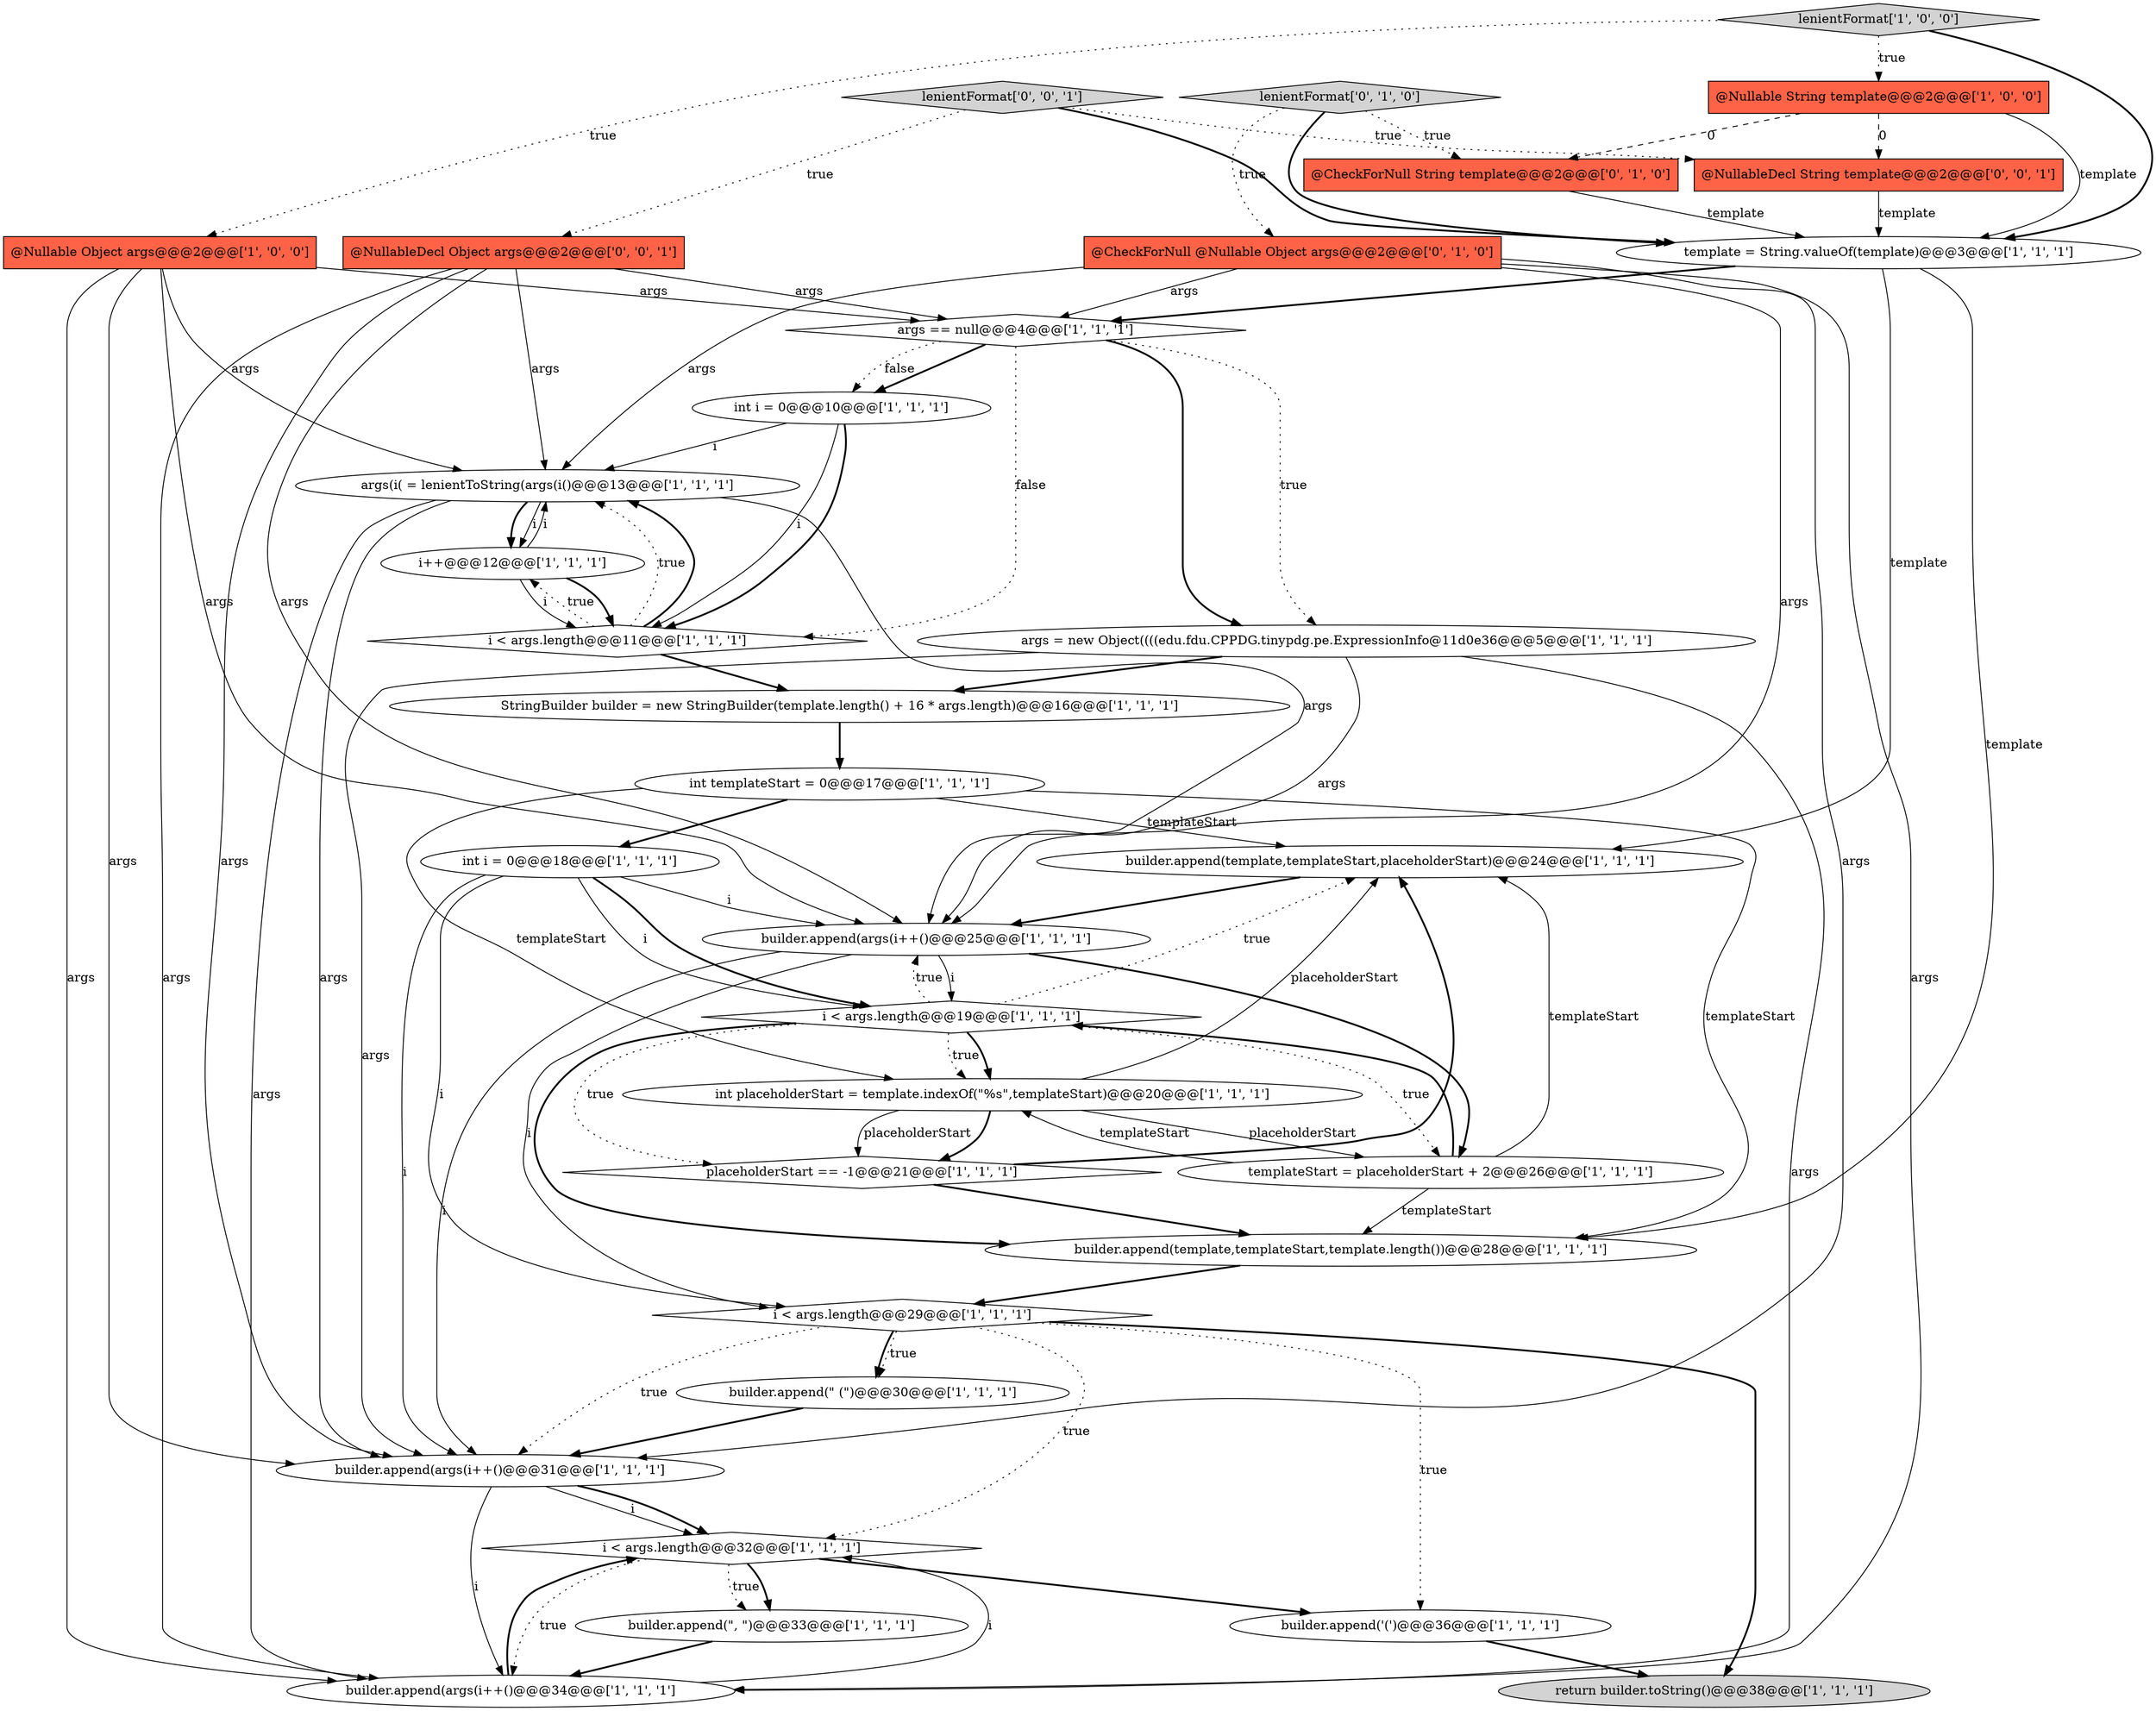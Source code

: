 digraph {
2 [style = filled, label = "builder.append(template,templateStart,placeholderStart)@@@24@@@['1', '1', '1']", fillcolor = white, shape = ellipse image = "AAA0AAABBB1BBB"];
5 [style = filled, label = "args(i( = lenientToString(args(i()@@@13@@@['1', '1', '1']", fillcolor = white, shape = ellipse image = "AAA0AAABBB1BBB"];
7 [style = filled, label = "int i = 0@@@10@@@['1', '1', '1']", fillcolor = white, shape = ellipse image = "AAA0AAABBB1BBB"];
1 [style = filled, label = "builder.append('(')@@@36@@@['1', '1', '1']", fillcolor = white, shape = ellipse image = "AAA0AAABBB1BBB"];
6 [style = filled, label = "i < args.length@@@32@@@['1', '1', '1']", fillcolor = white, shape = diamond image = "AAA0AAABBB1BBB"];
27 [style = filled, label = "lenientFormat['1', '0', '0']", fillcolor = lightgray, shape = diamond image = "AAA0AAABBB1BBB"];
33 [style = filled, label = "lenientFormat['0', '0', '1']", fillcolor = lightgray, shape = diamond image = "AAA0AAABBB3BBB"];
15 [style = filled, label = "i < args.length@@@11@@@['1', '1', '1']", fillcolor = white, shape = diamond image = "AAA0AAABBB1BBB"];
23 [style = filled, label = "int i = 0@@@18@@@['1', '1', '1']", fillcolor = white, shape = ellipse image = "AAA0AAABBB1BBB"];
9 [style = filled, label = "int placeholderStart = template.indexOf(\"%s\",templateStart)@@@20@@@['1', '1', '1']", fillcolor = white, shape = ellipse image = "AAA0AAABBB1BBB"];
21 [style = filled, label = "i < args.length@@@29@@@['1', '1', '1']", fillcolor = white, shape = diamond image = "AAA0AAABBB1BBB"];
16 [style = filled, label = "builder.append(args(i++()@@@31@@@['1', '1', '1']", fillcolor = white, shape = ellipse image = "AAA0AAABBB1BBB"];
31 [style = filled, label = "@NullableDecl Object args@@@2@@@['0', '0', '1']", fillcolor = tomato, shape = box image = "AAA0AAABBB3BBB"];
3 [style = filled, label = "i < args.length@@@19@@@['1', '1', '1']", fillcolor = white, shape = diamond image = "AAA0AAABBB1BBB"];
29 [style = filled, label = "lenientFormat['0', '1', '0']", fillcolor = lightgray, shape = diamond image = "AAA0AAABBB2BBB"];
12 [style = filled, label = "builder.append(template,templateStart,template.length())@@@28@@@['1', '1', '1']", fillcolor = white, shape = ellipse image = "AAA0AAABBB1BBB"];
13 [style = filled, label = "return builder.toString()@@@38@@@['1', '1', '1']", fillcolor = lightgray, shape = ellipse image = "AAA0AAABBB1BBB"];
10 [style = filled, label = "i++@@@12@@@['1', '1', '1']", fillcolor = white, shape = ellipse image = "AAA0AAABBB1BBB"];
26 [style = filled, label = "builder.append(\", \")@@@33@@@['1', '1', '1']", fillcolor = white, shape = ellipse image = "AAA0AAABBB1BBB"];
28 [style = filled, label = "@CheckForNull @Nullable Object args@@@2@@@['0', '1', '0']", fillcolor = tomato, shape = box image = "AAA0AAABBB2BBB"];
19 [style = filled, label = "builder.append(args(i++()@@@34@@@['1', '1', '1']", fillcolor = white, shape = ellipse image = "AAA0AAABBB1BBB"];
32 [style = filled, label = "@NullableDecl String template@@@2@@@['0', '0', '1']", fillcolor = tomato, shape = box image = "AAA0AAABBB3BBB"];
18 [style = filled, label = "@Nullable String template@@@2@@@['1', '0', '0']", fillcolor = tomato, shape = box image = "AAA1AAABBB1BBB"];
22 [style = filled, label = "builder.append(\" (\")@@@30@@@['1', '1', '1']", fillcolor = white, shape = ellipse image = "AAA0AAABBB1BBB"];
4 [style = filled, label = "template = String.valueOf(template)@@@3@@@['1', '1', '1']", fillcolor = white, shape = ellipse image = "AAA0AAABBB1BBB"];
8 [style = filled, label = "StringBuilder builder = new StringBuilder(template.length() + 16 * args.length)@@@16@@@['1', '1', '1']", fillcolor = white, shape = ellipse image = "AAA0AAABBB1BBB"];
24 [style = filled, label = "args == null@@@4@@@['1', '1', '1']", fillcolor = white, shape = diamond image = "AAA0AAABBB1BBB"];
14 [style = filled, label = "int templateStart = 0@@@17@@@['1', '1', '1']", fillcolor = white, shape = ellipse image = "AAA0AAABBB1BBB"];
30 [style = filled, label = "@CheckForNull String template@@@2@@@['0', '1', '0']", fillcolor = tomato, shape = box image = "AAA1AAABBB2BBB"];
11 [style = filled, label = "builder.append(args(i++()@@@25@@@['1', '1', '1']", fillcolor = white, shape = ellipse image = "AAA0AAABBB1BBB"];
17 [style = filled, label = "templateStart = placeholderStart + 2@@@26@@@['1', '1', '1']", fillcolor = white, shape = ellipse image = "AAA0AAABBB1BBB"];
0 [style = filled, label = "@Nullable Object args@@@2@@@['1', '0', '0']", fillcolor = tomato, shape = box image = "AAA0AAABBB1BBB"];
20 [style = filled, label = "placeholderStart == -1@@@21@@@['1', '1', '1']", fillcolor = white, shape = diamond image = "AAA0AAABBB1BBB"];
25 [style = filled, label = "args = new Object((((edu.fdu.CPPDG.tinypdg.pe.ExpressionInfo@11d0e36@@@5@@@['1', '1', '1']", fillcolor = white, shape = ellipse image = "AAA0AAABBB1BBB"];
16->6 [style = solid, label="i"];
31->11 [style = solid, label="args"];
24->25 [style = dotted, label="true"];
18->30 [style = dashed, label="0"];
23->11 [style = solid, label="i"];
7->15 [style = solid, label="i"];
19->6 [style = solid, label="i"];
17->2 [style = solid, label="templateStart"];
31->24 [style = solid, label="args"];
28->5 [style = solid, label="args"];
1->13 [style = bold, label=""];
6->19 [style = dotted, label="true"];
11->16 [style = solid, label="i"];
4->12 [style = solid, label="template"];
6->26 [style = dotted, label="true"];
9->2 [style = solid, label="placeholderStart"];
23->21 [style = solid, label="i"];
32->4 [style = solid, label="template"];
25->11 [style = solid, label="args"];
0->11 [style = solid, label="args"];
27->18 [style = dotted, label="true"];
21->13 [style = bold, label=""];
18->32 [style = dashed, label="0"];
5->10 [style = bold, label=""];
28->24 [style = solid, label="args"];
33->32 [style = dotted, label="true"];
12->21 [style = bold, label=""];
16->6 [style = bold, label=""];
11->3 [style = solid, label="i"];
15->10 [style = dotted, label="true"];
23->3 [style = bold, label=""];
21->22 [style = dotted, label="true"];
19->6 [style = bold, label=""];
16->19 [style = solid, label="i"];
31->5 [style = solid, label="args"];
5->16 [style = solid, label="args"];
5->19 [style = solid, label="args"];
21->22 [style = bold, label=""];
0->24 [style = solid, label="args"];
11->17 [style = bold, label=""];
3->17 [style = dotted, label="true"];
21->16 [style = dotted, label="true"];
24->7 [style = bold, label=""];
5->10 [style = solid, label="i"];
11->21 [style = solid, label="i"];
21->6 [style = dotted, label="true"];
33->31 [style = dotted, label="true"];
0->19 [style = solid, label="args"];
15->5 [style = dotted, label="true"];
28->11 [style = solid, label="args"];
4->24 [style = bold, label=""];
6->26 [style = bold, label=""];
10->5 [style = solid, label="i"];
31->16 [style = solid, label="args"];
22->16 [style = bold, label=""];
33->4 [style = bold, label=""];
8->14 [style = bold, label=""];
9->20 [style = bold, label=""];
30->4 [style = solid, label="template"];
3->12 [style = bold, label=""];
4->2 [style = solid, label="template"];
3->9 [style = dotted, label="true"];
26->19 [style = bold, label=""];
31->19 [style = solid, label="args"];
7->5 [style = solid, label="i"];
28->19 [style = solid, label="args"];
3->9 [style = bold, label=""];
5->11 [style = solid, label="args"];
25->16 [style = solid, label="args"];
6->1 [style = bold, label=""];
24->15 [style = dotted, label="false"];
14->23 [style = bold, label=""];
10->15 [style = solid, label="i"];
29->28 [style = dotted, label="true"];
9->17 [style = solid, label="placeholderStart"];
0->16 [style = solid, label="args"];
24->25 [style = bold, label=""];
17->3 [style = bold, label=""];
7->15 [style = bold, label=""];
14->12 [style = solid, label="templateStart"];
15->8 [style = bold, label=""];
2->11 [style = bold, label=""];
3->11 [style = dotted, label="true"];
29->4 [style = bold, label=""];
10->15 [style = bold, label=""];
9->20 [style = solid, label="placeholderStart"];
21->1 [style = dotted, label="true"];
14->2 [style = solid, label="templateStart"];
17->9 [style = solid, label="templateStart"];
17->12 [style = solid, label="templateStart"];
14->9 [style = solid, label="templateStart"];
28->16 [style = solid, label="args"];
24->7 [style = dotted, label="false"];
25->19 [style = solid, label="args"];
15->5 [style = bold, label=""];
23->16 [style = solid, label="i"];
20->2 [style = bold, label=""];
27->4 [style = bold, label=""];
0->5 [style = solid, label="args"];
27->0 [style = dotted, label="true"];
18->4 [style = solid, label="template"];
20->12 [style = bold, label=""];
29->30 [style = dotted, label="true"];
25->8 [style = bold, label=""];
23->3 [style = solid, label="i"];
3->2 [style = dotted, label="true"];
3->20 [style = dotted, label="true"];
}
